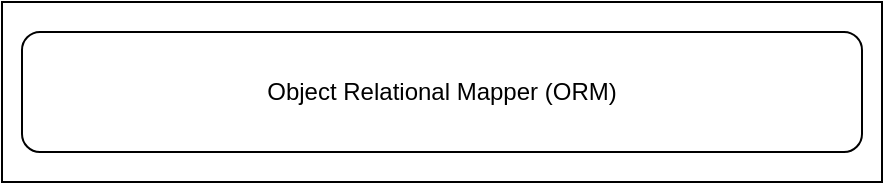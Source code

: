 <mxfile version="24.7.5">
  <diagram name="Page-1" id="60Oe-Ih6poFvGU7g3tar">
    <mxGraphModel dx="1290" dy="621" grid="1" gridSize="10" guides="1" tooltips="1" connect="1" arrows="1" fold="1" page="1" pageScale="1" pageWidth="850" pageHeight="1100" math="0" shadow="0">
      <root>
        <mxCell id="0" />
        <mxCell id="1" parent="0" />
        <mxCell id="hWAmkkOym4lwRjAW0l7e-1" value="" style="rounded=0;whiteSpace=wrap;html=1;" vertex="1" parent="1">
          <mxGeometry x="70" y="290" width="440" height="90" as="geometry" />
        </mxCell>
        <mxCell id="hWAmkkOym4lwRjAW0l7e-2" value="Object Relational Mapper (ORM)" style="rounded=1;whiteSpace=wrap;html=1;" vertex="1" parent="1">
          <mxGeometry x="80" y="305" width="420" height="60" as="geometry" />
        </mxCell>
      </root>
    </mxGraphModel>
  </diagram>
</mxfile>
